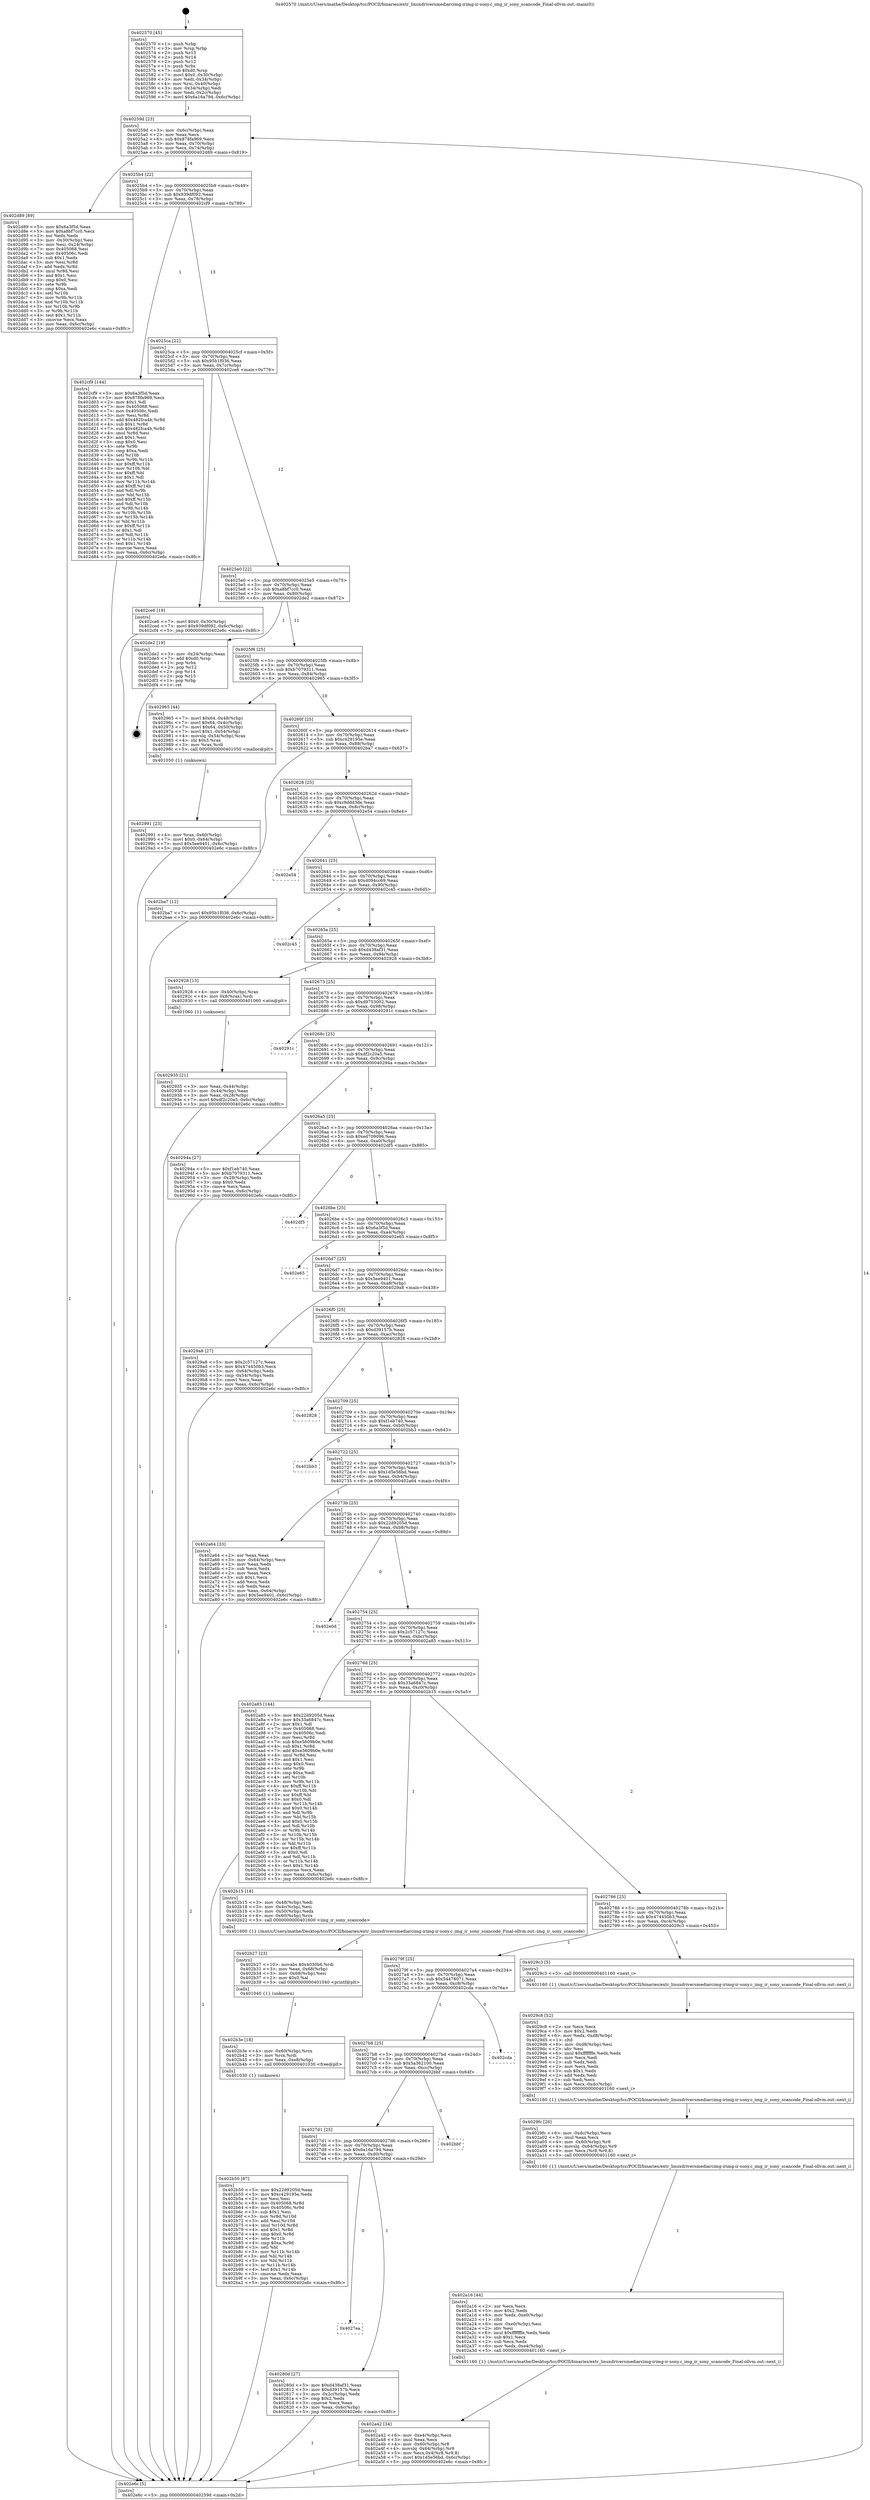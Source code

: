 digraph "0x402570" {
  label = "0x402570 (/mnt/c/Users/mathe/Desktop/tcc/POCII/binaries/extr_linuxdriversmediarcimg-irimg-ir-sony.c_img_ir_sony_scancode_Final-ollvm.out::main(0))"
  labelloc = "t"
  node[shape=record]

  Entry [label="",width=0.3,height=0.3,shape=circle,fillcolor=black,style=filled]
  "0x40259d" [label="{
     0x40259d [23]\l
     | [instrs]\l
     &nbsp;&nbsp;0x40259d \<+3\>: mov -0x6c(%rbp),%eax\l
     &nbsp;&nbsp;0x4025a0 \<+2\>: mov %eax,%ecx\l
     &nbsp;&nbsp;0x4025a2 \<+6\>: sub $0x878fa969,%ecx\l
     &nbsp;&nbsp;0x4025a8 \<+3\>: mov %eax,-0x70(%rbp)\l
     &nbsp;&nbsp;0x4025ab \<+3\>: mov %ecx,-0x74(%rbp)\l
     &nbsp;&nbsp;0x4025ae \<+6\>: je 0000000000402d89 \<main+0x819\>\l
  }"]
  "0x402d89" [label="{
     0x402d89 [89]\l
     | [instrs]\l
     &nbsp;&nbsp;0x402d89 \<+5\>: mov $0x6a3f5d,%eax\l
     &nbsp;&nbsp;0x402d8e \<+5\>: mov $0xa8bf7cc0,%ecx\l
     &nbsp;&nbsp;0x402d93 \<+2\>: xor %edx,%edx\l
     &nbsp;&nbsp;0x402d95 \<+3\>: mov -0x30(%rbp),%esi\l
     &nbsp;&nbsp;0x402d98 \<+3\>: mov %esi,-0x24(%rbp)\l
     &nbsp;&nbsp;0x402d9b \<+7\>: mov 0x405068,%esi\l
     &nbsp;&nbsp;0x402da2 \<+7\>: mov 0x40506c,%edi\l
     &nbsp;&nbsp;0x402da9 \<+3\>: sub $0x1,%edx\l
     &nbsp;&nbsp;0x402dac \<+3\>: mov %esi,%r8d\l
     &nbsp;&nbsp;0x402daf \<+3\>: add %edx,%r8d\l
     &nbsp;&nbsp;0x402db2 \<+4\>: imul %r8d,%esi\l
     &nbsp;&nbsp;0x402db6 \<+3\>: and $0x1,%esi\l
     &nbsp;&nbsp;0x402db9 \<+3\>: cmp $0x0,%esi\l
     &nbsp;&nbsp;0x402dbc \<+4\>: sete %r9b\l
     &nbsp;&nbsp;0x402dc0 \<+3\>: cmp $0xa,%edi\l
     &nbsp;&nbsp;0x402dc3 \<+4\>: setl %r10b\l
     &nbsp;&nbsp;0x402dc7 \<+3\>: mov %r9b,%r11b\l
     &nbsp;&nbsp;0x402dca \<+3\>: and %r10b,%r11b\l
     &nbsp;&nbsp;0x402dcd \<+3\>: xor %r10b,%r9b\l
     &nbsp;&nbsp;0x402dd0 \<+3\>: or %r9b,%r11b\l
     &nbsp;&nbsp;0x402dd3 \<+4\>: test $0x1,%r11b\l
     &nbsp;&nbsp;0x402dd7 \<+3\>: cmovne %ecx,%eax\l
     &nbsp;&nbsp;0x402dda \<+3\>: mov %eax,-0x6c(%rbp)\l
     &nbsp;&nbsp;0x402ddd \<+5\>: jmp 0000000000402e6c \<main+0x8fc\>\l
  }"]
  "0x4025b4" [label="{
     0x4025b4 [22]\l
     | [instrs]\l
     &nbsp;&nbsp;0x4025b4 \<+5\>: jmp 00000000004025b9 \<main+0x49\>\l
     &nbsp;&nbsp;0x4025b9 \<+3\>: mov -0x70(%rbp),%eax\l
     &nbsp;&nbsp;0x4025bc \<+5\>: sub $0x939df092,%eax\l
     &nbsp;&nbsp;0x4025c1 \<+3\>: mov %eax,-0x78(%rbp)\l
     &nbsp;&nbsp;0x4025c4 \<+6\>: je 0000000000402cf9 \<main+0x789\>\l
  }"]
  Exit [label="",width=0.3,height=0.3,shape=circle,fillcolor=black,style=filled,peripheries=2]
  "0x402cf9" [label="{
     0x402cf9 [144]\l
     | [instrs]\l
     &nbsp;&nbsp;0x402cf9 \<+5\>: mov $0x6a3f5d,%eax\l
     &nbsp;&nbsp;0x402cfe \<+5\>: mov $0x878fa969,%ecx\l
     &nbsp;&nbsp;0x402d03 \<+2\>: mov $0x1,%dl\l
     &nbsp;&nbsp;0x402d05 \<+7\>: mov 0x405068,%esi\l
     &nbsp;&nbsp;0x402d0c \<+7\>: mov 0x40506c,%edi\l
     &nbsp;&nbsp;0x402d13 \<+3\>: mov %esi,%r8d\l
     &nbsp;&nbsp;0x402d16 \<+7\>: add $0x482fca4b,%r8d\l
     &nbsp;&nbsp;0x402d1d \<+4\>: sub $0x1,%r8d\l
     &nbsp;&nbsp;0x402d21 \<+7\>: sub $0x482fca4b,%r8d\l
     &nbsp;&nbsp;0x402d28 \<+4\>: imul %r8d,%esi\l
     &nbsp;&nbsp;0x402d2c \<+3\>: and $0x1,%esi\l
     &nbsp;&nbsp;0x402d2f \<+3\>: cmp $0x0,%esi\l
     &nbsp;&nbsp;0x402d32 \<+4\>: sete %r9b\l
     &nbsp;&nbsp;0x402d36 \<+3\>: cmp $0xa,%edi\l
     &nbsp;&nbsp;0x402d39 \<+4\>: setl %r10b\l
     &nbsp;&nbsp;0x402d3d \<+3\>: mov %r9b,%r11b\l
     &nbsp;&nbsp;0x402d40 \<+4\>: xor $0xff,%r11b\l
     &nbsp;&nbsp;0x402d44 \<+3\>: mov %r10b,%bl\l
     &nbsp;&nbsp;0x402d47 \<+3\>: xor $0xff,%bl\l
     &nbsp;&nbsp;0x402d4a \<+3\>: xor $0x1,%dl\l
     &nbsp;&nbsp;0x402d4d \<+3\>: mov %r11b,%r14b\l
     &nbsp;&nbsp;0x402d50 \<+4\>: and $0xff,%r14b\l
     &nbsp;&nbsp;0x402d54 \<+3\>: and %dl,%r9b\l
     &nbsp;&nbsp;0x402d57 \<+3\>: mov %bl,%r15b\l
     &nbsp;&nbsp;0x402d5a \<+4\>: and $0xff,%r15b\l
     &nbsp;&nbsp;0x402d5e \<+3\>: and %dl,%r10b\l
     &nbsp;&nbsp;0x402d61 \<+3\>: or %r9b,%r14b\l
     &nbsp;&nbsp;0x402d64 \<+3\>: or %r10b,%r15b\l
     &nbsp;&nbsp;0x402d67 \<+3\>: xor %r15b,%r14b\l
     &nbsp;&nbsp;0x402d6a \<+3\>: or %bl,%r11b\l
     &nbsp;&nbsp;0x402d6d \<+4\>: xor $0xff,%r11b\l
     &nbsp;&nbsp;0x402d71 \<+3\>: or $0x1,%dl\l
     &nbsp;&nbsp;0x402d74 \<+3\>: and %dl,%r11b\l
     &nbsp;&nbsp;0x402d77 \<+3\>: or %r11b,%r14b\l
     &nbsp;&nbsp;0x402d7a \<+4\>: test $0x1,%r14b\l
     &nbsp;&nbsp;0x402d7e \<+3\>: cmovne %ecx,%eax\l
     &nbsp;&nbsp;0x402d81 \<+3\>: mov %eax,-0x6c(%rbp)\l
     &nbsp;&nbsp;0x402d84 \<+5\>: jmp 0000000000402e6c \<main+0x8fc\>\l
  }"]
  "0x4025ca" [label="{
     0x4025ca [22]\l
     | [instrs]\l
     &nbsp;&nbsp;0x4025ca \<+5\>: jmp 00000000004025cf \<main+0x5f\>\l
     &nbsp;&nbsp;0x4025cf \<+3\>: mov -0x70(%rbp),%eax\l
     &nbsp;&nbsp;0x4025d2 \<+5\>: sub $0x95b1f036,%eax\l
     &nbsp;&nbsp;0x4025d7 \<+3\>: mov %eax,-0x7c(%rbp)\l
     &nbsp;&nbsp;0x4025da \<+6\>: je 0000000000402ce6 \<main+0x776\>\l
  }"]
  "0x402b50" [label="{
     0x402b50 [87]\l
     | [instrs]\l
     &nbsp;&nbsp;0x402b50 \<+5\>: mov $0x22d9205d,%eax\l
     &nbsp;&nbsp;0x402b55 \<+5\>: mov $0xc429195e,%edx\l
     &nbsp;&nbsp;0x402b5a \<+2\>: xor %esi,%esi\l
     &nbsp;&nbsp;0x402b5c \<+8\>: mov 0x405068,%r8d\l
     &nbsp;&nbsp;0x402b64 \<+8\>: mov 0x40506c,%r9d\l
     &nbsp;&nbsp;0x402b6c \<+3\>: sub $0x1,%esi\l
     &nbsp;&nbsp;0x402b6f \<+3\>: mov %r8d,%r10d\l
     &nbsp;&nbsp;0x402b72 \<+3\>: add %esi,%r10d\l
     &nbsp;&nbsp;0x402b75 \<+4\>: imul %r10d,%r8d\l
     &nbsp;&nbsp;0x402b79 \<+4\>: and $0x1,%r8d\l
     &nbsp;&nbsp;0x402b7d \<+4\>: cmp $0x0,%r8d\l
     &nbsp;&nbsp;0x402b81 \<+4\>: sete %r11b\l
     &nbsp;&nbsp;0x402b85 \<+4\>: cmp $0xa,%r9d\l
     &nbsp;&nbsp;0x402b89 \<+3\>: setl %bl\l
     &nbsp;&nbsp;0x402b8c \<+3\>: mov %r11b,%r14b\l
     &nbsp;&nbsp;0x402b8f \<+3\>: and %bl,%r14b\l
     &nbsp;&nbsp;0x402b92 \<+3\>: xor %bl,%r11b\l
     &nbsp;&nbsp;0x402b95 \<+3\>: or %r11b,%r14b\l
     &nbsp;&nbsp;0x402b98 \<+4\>: test $0x1,%r14b\l
     &nbsp;&nbsp;0x402b9c \<+3\>: cmovne %edx,%eax\l
     &nbsp;&nbsp;0x402b9f \<+3\>: mov %eax,-0x6c(%rbp)\l
     &nbsp;&nbsp;0x402ba2 \<+5\>: jmp 0000000000402e6c \<main+0x8fc\>\l
  }"]
  "0x402ce6" [label="{
     0x402ce6 [19]\l
     | [instrs]\l
     &nbsp;&nbsp;0x402ce6 \<+7\>: movl $0x0,-0x30(%rbp)\l
     &nbsp;&nbsp;0x402ced \<+7\>: movl $0x939df092,-0x6c(%rbp)\l
     &nbsp;&nbsp;0x402cf4 \<+5\>: jmp 0000000000402e6c \<main+0x8fc\>\l
  }"]
  "0x4025e0" [label="{
     0x4025e0 [22]\l
     | [instrs]\l
     &nbsp;&nbsp;0x4025e0 \<+5\>: jmp 00000000004025e5 \<main+0x75\>\l
     &nbsp;&nbsp;0x4025e5 \<+3\>: mov -0x70(%rbp),%eax\l
     &nbsp;&nbsp;0x4025e8 \<+5\>: sub $0xa8bf7cc0,%eax\l
     &nbsp;&nbsp;0x4025ed \<+3\>: mov %eax,-0x80(%rbp)\l
     &nbsp;&nbsp;0x4025f0 \<+6\>: je 0000000000402de2 \<main+0x872\>\l
  }"]
  "0x402b3e" [label="{
     0x402b3e [18]\l
     | [instrs]\l
     &nbsp;&nbsp;0x402b3e \<+4\>: mov -0x60(%rbp),%rcx\l
     &nbsp;&nbsp;0x402b42 \<+3\>: mov %rcx,%rdi\l
     &nbsp;&nbsp;0x402b45 \<+6\>: mov %eax,-0xe8(%rbp)\l
     &nbsp;&nbsp;0x402b4b \<+5\>: call 0000000000401030 \<free@plt\>\l
     | [calls]\l
     &nbsp;&nbsp;0x401030 \{1\} (unknown)\l
  }"]
  "0x402de2" [label="{
     0x402de2 [19]\l
     | [instrs]\l
     &nbsp;&nbsp;0x402de2 \<+3\>: mov -0x24(%rbp),%eax\l
     &nbsp;&nbsp;0x402de5 \<+7\>: add $0xd0,%rsp\l
     &nbsp;&nbsp;0x402dec \<+1\>: pop %rbx\l
     &nbsp;&nbsp;0x402ded \<+2\>: pop %r12\l
     &nbsp;&nbsp;0x402def \<+2\>: pop %r14\l
     &nbsp;&nbsp;0x402df1 \<+2\>: pop %r15\l
     &nbsp;&nbsp;0x402df3 \<+1\>: pop %rbp\l
     &nbsp;&nbsp;0x402df4 \<+1\>: ret\l
  }"]
  "0x4025f6" [label="{
     0x4025f6 [25]\l
     | [instrs]\l
     &nbsp;&nbsp;0x4025f6 \<+5\>: jmp 00000000004025fb \<main+0x8b\>\l
     &nbsp;&nbsp;0x4025fb \<+3\>: mov -0x70(%rbp),%eax\l
     &nbsp;&nbsp;0x4025fe \<+5\>: sub $0xb7079311,%eax\l
     &nbsp;&nbsp;0x402603 \<+6\>: mov %eax,-0x84(%rbp)\l
     &nbsp;&nbsp;0x402609 \<+6\>: je 0000000000402965 \<main+0x3f5\>\l
  }"]
  "0x402b27" [label="{
     0x402b27 [23]\l
     | [instrs]\l
     &nbsp;&nbsp;0x402b27 \<+10\>: movabs $0x4030b6,%rdi\l
     &nbsp;&nbsp;0x402b31 \<+3\>: mov %eax,-0x68(%rbp)\l
     &nbsp;&nbsp;0x402b34 \<+3\>: mov -0x68(%rbp),%esi\l
     &nbsp;&nbsp;0x402b37 \<+2\>: mov $0x0,%al\l
     &nbsp;&nbsp;0x402b39 \<+5\>: call 0000000000401040 \<printf@plt\>\l
     | [calls]\l
     &nbsp;&nbsp;0x401040 \{1\} (unknown)\l
  }"]
  "0x402965" [label="{
     0x402965 [44]\l
     | [instrs]\l
     &nbsp;&nbsp;0x402965 \<+7\>: movl $0x64,-0x48(%rbp)\l
     &nbsp;&nbsp;0x40296c \<+7\>: movl $0x64,-0x4c(%rbp)\l
     &nbsp;&nbsp;0x402973 \<+7\>: movl $0x64,-0x50(%rbp)\l
     &nbsp;&nbsp;0x40297a \<+7\>: movl $0x1,-0x54(%rbp)\l
     &nbsp;&nbsp;0x402981 \<+4\>: movslq -0x54(%rbp),%rax\l
     &nbsp;&nbsp;0x402985 \<+4\>: shl $0x3,%rax\l
     &nbsp;&nbsp;0x402989 \<+3\>: mov %rax,%rdi\l
     &nbsp;&nbsp;0x40298c \<+5\>: call 0000000000401050 \<malloc@plt\>\l
     | [calls]\l
     &nbsp;&nbsp;0x401050 \{1\} (unknown)\l
  }"]
  "0x40260f" [label="{
     0x40260f [25]\l
     | [instrs]\l
     &nbsp;&nbsp;0x40260f \<+5\>: jmp 0000000000402614 \<main+0xa4\>\l
     &nbsp;&nbsp;0x402614 \<+3\>: mov -0x70(%rbp),%eax\l
     &nbsp;&nbsp;0x402617 \<+5\>: sub $0xc429195e,%eax\l
     &nbsp;&nbsp;0x40261c \<+6\>: mov %eax,-0x88(%rbp)\l
     &nbsp;&nbsp;0x402622 \<+6\>: je 0000000000402ba7 \<main+0x637\>\l
  }"]
  "0x402a42" [label="{
     0x402a42 [34]\l
     | [instrs]\l
     &nbsp;&nbsp;0x402a42 \<+6\>: mov -0xe4(%rbp),%ecx\l
     &nbsp;&nbsp;0x402a48 \<+3\>: imul %eax,%ecx\l
     &nbsp;&nbsp;0x402a4b \<+4\>: mov -0x60(%rbp),%r8\l
     &nbsp;&nbsp;0x402a4f \<+4\>: movslq -0x64(%rbp),%r9\l
     &nbsp;&nbsp;0x402a53 \<+5\>: mov %ecx,0x4(%r8,%r9,8)\l
     &nbsp;&nbsp;0x402a58 \<+7\>: movl $0x1d5e56bd,-0x6c(%rbp)\l
     &nbsp;&nbsp;0x402a5f \<+5\>: jmp 0000000000402e6c \<main+0x8fc\>\l
  }"]
  "0x402ba7" [label="{
     0x402ba7 [12]\l
     | [instrs]\l
     &nbsp;&nbsp;0x402ba7 \<+7\>: movl $0x95b1f036,-0x6c(%rbp)\l
     &nbsp;&nbsp;0x402bae \<+5\>: jmp 0000000000402e6c \<main+0x8fc\>\l
  }"]
  "0x402628" [label="{
     0x402628 [25]\l
     | [instrs]\l
     &nbsp;&nbsp;0x402628 \<+5\>: jmp 000000000040262d \<main+0xbd\>\l
     &nbsp;&nbsp;0x40262d \<+3\>: mov -0x70(%rbp),%eax\l
     &nbsp;&nbsp;0x402630 \<+5\>: sub $0xc9ddd3de,%eax\l
     &nbsp;&nbsp;0x402635 \<+6\>: mov %eax,-0x8c(%rbp)\l
     &nbsp;&nbsp;0x40263b \<+6\>: je 0000000000402e54 \<main+0x8e4\>\l
  }"]
  "0x402a16" [label="{
     0x402a16 [44]\l
     | [instrs]\l
     &nbsp;&nbsp;0x402a16 \<+2\>: xor %ecx,%ecx\l
     &nbsp;&nbsp;0x402a18 \<+5\>: mov $0x2,%edx\l
     &nbsp;&nbsp;0x402a1d \<+6\>: mov %edx,-0xe0(%rbp)\l
     &nbsp;&nbsp;0x402a23 \<+1\>: cltd\l
     &nbsp;&nbsp;0x402a24 \<+6\>: mov -0xe0(%rbp),%esi\l
     &nbsp;&nbsp;0x402a2a \<+2\>: idiv %esi\l
     &nbsp;&nbsp;0x402a2c \<+6\>: imul $0xfffffffe,%edx,%edx\l
     &nbsp;&nbsp;0x402a32 \<+3\>: sub $0x1,%ecx\l
     &nbsp;&nbsp;0x402a35 \<+2\>: sub %ecx,%edx\l
     &nbsp;&nbsp;0x402a37 \<+6\>: mov %edx,-0xe4(%rbp)\l
     &nbsp;&nbsp;0x402a3d \<+5\>: call 0000000000401160 \<next_i\>\l
     | [calls]\l
     &nbsp;&nbsp;0x401160 \{1\} (/mnt/c/Users/mathe/Desktop/tcc/POCII/binaries/extr_linuxdriversmediarcimg-irimg-ir-sony.c_img_ir_sony_scancode_Final-ollvm.out::next_i)\l
  }"]
  "0x402e54" [label="{
     0x402e54\l
  }", style=dashed]
  "0x402641" [label="{
     0x402641 [25]\l
     | [instrs]\l
     &nbsp;&nbsp;0x402641 \<+5\>: jmp 0000000000402646 \<main+0xd6\>\l
     &nbsp;&nbsp;0x402646 \<+3\>: mov -0x70(%rbp),%eax\l
     &nbsp;&nbsp;0x402649 \<+5\>: sub $0xd094cc69,%eax\l
     &nbsp;&nbsp;0x40264e \<+6\>: mov %eax,-0x90(%rbp)\l
     &nbsp;&nbsp;0x402654 \<+6\>: je 0000000000402c45 \<main+0x6d5\>\l
  }"]
  "0x4029fc" [label="{
     0x4029fc [26]\l
     | [instrs]\l
     &nbsp;&nbsp;0x4029fc \<+6\>: mov -0xdc(%rbp),%ecx\l
     &nbsp;&nbsp;0x402a02 \<+3\>: imul %eax,%ecx\l
     &nbsp;&nbsp;0x402a05 \<+4\>: mov -0x60(%rbp),%r8\l
     &nbsp;&nbsp;0x402a09 \<+4\>: movslq -0x64(%rbp),%r9\l
     &nbsp;&nbsp;0x402a0d \<+4\>: mov %ecx,(%r8,%r9,8)\l
     &nbsp;&nbsp;0x402a11 \<+5\>: call 0000000000401160 \<next_i\>\l
     | [calls]\l
     &nbsp;&nbsp;0x401160 \{1\} (/mnt/c/Users/mathe/Desktop/tcc/POCII/binaries/extr_linuxdriversmediarcimg-irimg-ir-sony.c_img_ir_sony_scancode_Final-ollvm.out::next_i)\l
  }"]
  "0x402c45" [label="{
     0x402c45\l
  }", style=dashed]
  "0x40265a" [label="{
     0x40265a [25]\l
     | [instrs]\l
     &nbsp;&nbsp;0x40265a \<+5\>: jmp 000000000040265f \<main+0xef\>\l
     &nbsp;&nbsp;0x40265f \<+3\>: mov -0x70(%rbp),%eax\l
     &nbsp;&nbsp;0x402662 \<+5\>: sub $0xd438af31,%eax\l
     &nbsp;&nbsp;0x402667 \<+6\>: mov %eax,-0x94(%rbp)\l
     &nbsp;&nbsp;0x40266d \<+6\>: je 0000000000402928 \<main+0x3b8\>\l
  }"]
  "0x4029c8" [label="{
     0x4029c8 [52]\l
     | [instrs]\l
     &nbsp;&nbsp;0x4029c8 \<+2\>: xor %ecx,%ecx\l
     &nbsp;&nbsp;0x4029ca \<+5\>: mov $0x2,%edx\l
     &nbsp;&nbsp;0x4029cf \<+6\>: mov %edx,-0xd8(%rbp)\l
     &nbsp;&nbsp;0x4029d5 \<+1\>: cltd\l
     &nbsp;&nbsp;0x4029d6 \<+6\>: mov -0xd8(%rbp),%esi\l
     &nbsp;&nbsp;0x4029dc \<+2\>: idiv %esi\l
     &nbsp;&nbsp;0x4029de \<+6\>: imul $0xfffffffe,%edx,%edx\l
     &nbsp;&nbsp;0x4029e4 \<+2\>: mov %ecx,%edi\l
     &nbsp;&nbsp;0x4029e6 \<+2\>: sub %edx,%edi\l
     &nbsp;&nbsp;0x4029e8 \<+2\>: mov %ecx,%edx\l
     &nbsp;&nbsp;0x4029ea \<+3\>: sub $0x1,%edx\l
     &nbsp;&nbsp;0x4029ed \<+2\>: add %edx,%edi\l
     &nbsp;&nbsp;0x4029ef \<+2\>: sub %edi,%ecx\l
     &nbsp;&nbsp;0x4029f1 \<+6\>: mov %ecx,-0xdc(%rbp)\l
     &nbsp;&nbsp;0x4029f7 \<+5\>: call 0000000000401160 \<next_i\>\l
     | [calls]\l
     &nbsp;&nbsp;0x401160 \{1\} (/mnt/c/Users/mathe/Desktop/tcc/POCII/binaries/extr_linuxdriversmediarcimg-irimg-ir-sony.c_img_ir_sony_scancode_Final-ollvm.out::next_i)\l
  }"]
  "0x402928" [label="{
     0x402928 [13]\l
     | [instrs]\l
     &nbsp;&nbsp;0x402928 \<+4\>: mov -0x40(%rbp),%rax\l
     &nbsp;&nbsp;0x40292c \<+4\>: mov 0x8(%rax),%rdi\l
     &nbsp;&nbsp;0x402930 \<+5\>: call 0000000000401060 \<atoi@plt\>\l
     | [calls]\l
     &nbsp;&nbsp;0x401060 \{1\} (unknown)\l
  }"]
  "0x402673" [label="{
     0x402673 [25]\l
     | [instrs]\l
     &nbsp;&nbsp;0x402673 \<+5\>: jmp 0000000000402678 \<main+0x108\>\l
     &nbsp;&nbsp;0x402678 \<+3\>: mov -0x70(%rbp),%eax\l
     &nbsp;&nbsp;0x40267b \<+5\>: sub $0xd9753002,%eax\l
     &nbsp;&nbsp;0x402680 \<+6\>: mov %eax,-0x98(%rbp)\l
     &nbsp;&nbsp;0x402686 \<+6\>: je 000000000040291c \<main+0x3ac\>\l
  }"]
  "0x402991" [label="{
     0x402991 [23]\l
     | [instrs]\l
     &nbsp;&nbsp;0x402991 \<+4\>: mov %rax,-0x60(%rbp)\l
     &nbsp;&nbsp;0x402995 \<+7\>: movl $0x0,-0x64(%rbp)\l
     &nbsp;&nbsp;0x40299c \<+7\>: movl $0x5ee9401,-0x6c(%rbp)\l
     &nbsp;&nbsp;0x4029a3 \<+5\>: jmp 0000000000402e6c \<main+0x8fc\>\l
  }"]
  "0x40291c" [label="{
     0x40291c\l
  }", style=dashed]
  "0x40268c" [label="{
     0x40268c [25]\l
     | [instrs]\l
     &nbsp;&nbsp;0x40268c \<+5\>: jmp 0000000000402691 \<main+0x121\>\l
     &nbsp;&nbsp;0x402691 \<+3\>: mov -0x70(%rbp),%eax\l
     &nbsp;&nbsp;0x402694 \<+5\>: sub $0xdf2c20a5,%eax\l
     &nbsp;&nbsp;0x402699 \<+6\>: mov %eax,-0x9c(%rbp)\l
     &nbsp;&nbsp;0x40269f \<+6\>: je 000000000040294a \<main+0x3da\>\l
  }"]
  "0x402935" [label="{
     0x402935 [21]\l
     | [instrs]\l
     &nbsp;&nbsp;0x402935 \<+3\>: mov %eax,-0x44(%rbp)\l
     &nbsp;&nbsp;0x402938 \<+3\>: mov -0x44(%rbp),%eax\l
     &nbsp;&nbsp;0x40293b \<+3\>: mov %eax,-0x28(%rbp)\l
     &nbsp;&nbsp;0x40293e \<+7\>: movl $0xdf2c20a5,-0x6c(%rbp)\l
     &nbsp;&nbsp;0x402945 \<+5\>: jmp 0000000000402e6c \<main+0x8fc\>\l
  }"]
  "0x40294a" [label="{
     0x40294a [27]\l
     | [instrs]\l
     &nbsp;&nbsp;0x40294a \<+5\>: mov $0xf1eb740,%eax\l
     &nbsp;&nbsp;0x40294f \<+5\>: mov $0xb7079311,%ecx\l
     &nbsp;&nbsp;0x402954 \<+3\>: mov -0x28(%rbp),%edx\l
     &nbsp;&nbsp;0x402957 \<+3\>: cmp $0x0,%edx\l
     &nbsp;&nbsp;0x40295a \<+3\>: cmove %ecx,%eax\l
     &nbsp;&nbsp;0x40295d \<+3\>: mov %eax,-0x6c(%rbp)\l
     &nbsp;&nbsp;0x402960 \<+5\>: jmp 0000000000402e6c \<main+0x8fc\>\l
  }"]
  "0x4026a5" [label="{
     0x4026a5 [25]\l
     | [instrs]\l
     &nbsp;&nbsp;0x4026a5 \<+5\>: jmp 00000000004026aa \<main+0x13a\>\l
     &nbsp;&nbsp;0x4026aa \<+3\>: mov -0x70(%rbp),%eax\l
     &nbsp;&nbsp;0x4026ad \<+5\>: sub $0xed709096,%eax\l
     &nbsp;&nbsp;0x4026b2 \<+6\>: mov %eax,-0xa0(%rbp)\l
     &nbsp;&nbsp;0x4026b8 \<+6\>: je 0000000000402df5 \<main+0x885\>\l
  }"]
  "0x402570" [label="{
     0x402570 [45]\l
     | [instrs]\l
     &nbsp;&nbsp;0x402570 \<+1\>: push %rbp\l
     &nbsp;&nbsp;0x402571 \<+3\>: mov %rsp,%rbp\l
     &nbsp;&nbsp;0x402574 \<+2\>: push %r15\l
     &nbsp;&nbsp;0x402576 \<+2\>: push %r14\l
     &nbsp;&nbsp;0x402578 \<+2\>: push %r12\l
     &nbsp;&nbsp;0x40257a \<+1\>: push %rbx\l
     &nbsp;&nbsp;0x40257b \<+7\>: sub $0xd0,%rsp\l
     &nbsp;&nbsp;0x402582 \<+7\>: movl $0x0,-0x30(%rbp)\l
     &nbsp;&nbsp;0x402589 \<+3\>: mov %edi,-0x34(%rbp)\l
     &nbsp;&nbsp;0x40258c \<+4\>: mov %rsi,-0x40(%rbp)\l
     &nbsp;&nbsp;0x402590 \<+3\>: mov -0x34(%rbp),%edi\l
     &nbsp;&nbsp;0x402593 \<+3\>: mov %edi,-0x2c(%rbp)\l
     &nbsp;&nbsp;0x402596 \<+7\>: movl $0x6a16a794,-0x6c(%rbp)\l
  }"]
  "0x402df5" [label="{
     0x402df5\l
  }", style=dashed]
  "0x4026be" [label="{
     0x4026be [25]\l
     | [instrs]\l
     &nbsp;&nbsp;0x4026be \<+5\>: jmp 00000000004026c3 \<main+0x153\>\l
     &nbsp;&nbsp;0x4026c3 \<+3\>: mov -0x70(%rbp),%eax\l
     &nbsp;&nbsp;0x4026c6 \<+5\>: sub $0x6a3f5d,%eax\l
     &nbsp;&nbsp;0x4026cb \<+6\>: mov %eax,-0xa4(%rbp)\l
     &nbsp;&nbsp;0x4026d1 \<+6\>: je 0000000000402e65 \<main+0x8f5\>\l
  }"]
  "0x402e6c" [label="{
     0x402e6c [5]\l
     | [instrs]\l
     &nbsp;&nbsp;0x402e6c \<+5\>: jmp 000000000040259d \<main+0x2d\>\l
  }"]
  "0x402e65" [label="{
     0x402e65\l
  }", style=dashed]
  "0x4026d7" [label="{
     0x4026d7 [25]\l
     | [instrs]\l
     &nbsp;&nbsp;0x4026d7 \<+5\>: jmp 00000000004026dc \<main+0x16c\>\l
     &nbsp;&nbsp;0x4026dc \<+3\>: mov -0x70(%rbp),%eax\l
     &nbsp;&nbsp;0x4026df \<+5\>: sub $0x5ee9401,%eax\l
     &nbsp;&nbsp;0x4026e4 \<+6\>: mov %eax,-0xa8(%rbp)\l
     &nbsp;&nbsp;0x4026ea \<+6\>: je 00000000004029a8 \<main+0x438\>\l
  }"]
  "0x4027ea" [label="{
     0x4027ea\l
  }", style=dashed]
  "0x4029a8" [label="{
     0x4029a8 [27]\l
     | [instrs]\l
     &nbsp;&nbsp;0x4029a8 \<+5\>: mov $0x2c57127c,%eax\l
     &nbsp;&nbsp;0x4029ad \<+5\>: mov $0x474450b3,%ecx\l
     &nbsp;&nbsp;0x4029b2 \<+3\>: mov -0x64(%rbp),%edx\l
     &nbsp;&nbsp;0x4029b5 \<+3\>: cmp -0x54(%rbp),%edx\l
     &nbsp;&nbsp;0x4029b8 \<+3\>: cmovl %ecx,%eax\l
     &nbsp;&nbsp;0x4029bb \<+3\>: mov %eax,-0x6c(%rbp)\l
     &nbsp;&nbsp;0x4029be \<+5\>: jmp 0000000000402e6c \<main+0x8fc\>\l
  }"]
  "0x4026f0" [label="{
     0x4026f0 [25]\l
     | [instrs]\l
     &nbsp;&nbsp;0x4026f0 \<+5\>: jmp 00000000004026f5 \<main+0x185\>\l
     &nbsp;&nbsp;0x4026f5 \<+3\>: mov -0x70(%rbp),%eax\l
     &nbsp;&nbsp;0x4026f8 \<+5\>: sub $0xd39157b,%eax\l
     &nbsp;&nbsp;0x4026fd \<+6\>: mov %eax,-0xac(%rbp)\l
     &nbsp;&nbsp;0x402703 \<+6\>: je 0000000000402828 \<main+0x2b8\>\l
  }"]
  "0x40280d" [label="{
     0x40280d [27]\l
     | [instrs]\l
     &nbsp;&nbsp;0x40280d \<+5\>: mov $0xd438af31,%eax\l
     &nbsp;&nbsp;0x402812 \<+5\>: mov $0xd39157b,%ecx\l
     &nbsp;&nbsp;0x402817 \<+3\>: mov -0x2c(%rbp),%edx\l
     &nbsp;&nbsp;0x40281a \<+3\>: cmp $0x2,%edx\l
     &nbsp;&nbsp;0x40281d \<+3\>: cmovne %ecx,%eax\l
     &nbsp;&nbsp;0x402820 \<+3\>: mov %eax,-0x6c(%rbp)\l
     &nbsp;&nbsp;0x402823 \<+5\>: jmp 0000000000402e6c \<main+0x8fc\>\l
  }"]
  "0x402828" [label="{
     0x402828\l
  }", style=dashed]
  "0x402709" [label="{
     0x402709 [25]\l
     | [instrs]\l
     &nbsp;&nbsp;0x402709 \<+5\>: jmp 000000000040270e \<main+0x19e\>\l
     &nbsp;&nbsp;0x40270e \<+3\>: mov -0x70(%rbp),%eax\l
     &nbsp;&nbsp;0x402711 \<+5\>: sub $0xf1eb740,%eax\l
     &nbsp;&nbsp;0x402716 \<+6\>: mov %eax,-0xb0(%rbp)\l
     &nbsp;&nbsp;0x40271c \<+6\>: je 0000000000402bb3 \<main+0x643\>\l
  }"]
  "0x4027d1" [label="{
     0x4027d1 [25]\l
     | [instrs]\l
     &nbsp;&nbsp;0x4027d1 \<+5\>: jmp 00000000004027d6 \<main+0x266\>\l
     &nbsp;&nbsp;0x4027d6 \<+3\>: mov -0x70(%rbp),%eax\l
     &nbsp;&nbsp;0x4027d9 \<+5\>: sub $0x6a16a794,%eax\l
     &nbsp;&nbsp;0x4027de \<+6\>: mov %eax,-0xd0(%rbp)\l
     &nbsp;&nbsp;0x4027e4 \<+6\>: je 000000000040280d \<main+0x29d\>\l
  }"]
  "0x402bb3" [label="{
     0x402bb3\l
  }", style=dashed]
  "0x402722" [label="{
     0x402722 [25]\l
     | [instrs]\l
     &nbsp;&nbsp;0x402722 \<+5\>: jmp 0000000000402727 \<main+0x1b7\>\l
     &nbsp;&nbsp;0x402727 \<+3\>: mov -0x70(%rbp),%eax\l
     &nbsp;&nbsp;0x40272a \<+5\>: sub $0x1d5e56bd,%eax\l
     &nbsp;&nbsp;0x40272f \<+6\>: mov %eax,-0xb4(%rbp)\l
     &nbsp;&nbsp;0x402735 \<+6\>: je 0000000000402a64 \<main+0x4f4\>\l
  }"]
  "0x402bbf" [label="{
     0x402bbf\l
  }", style=dashed]
  "0x402a64" [label="{
     0x402a64 [33]\l
     | [instrs]\l
     &nbsp;&nbsp;0x402a64 \<+2\>: xor %eax,%eax\l
     &nbsp;&nbsp;0x402a66 \<+3\>: mov -0x64(%rbp),%ecx\l
     &nbsp;&nbsp;0x402a69 \<+2\>: mov %eax,%edx\l
     &nbsp;&nbsp;0x402a6b \<+2\>: sub %ecx,%edx\l
     &nbsp;&nbsp;0x402a6d \<+2\>: mov %eax,%ecx\l
     &nbsp;&nbsp;0x402a6f \<+3\>: sub $0x1,%ecx\l
     &nbsp;&nbsp;0x402a72 \<+2\>: add %ecx,%edx\l
     &nbsp;&nbsp;0x402a74 \<+2\>: sub %edx,%eax\l
     &nbsp;&nbsp;0x402a76 \<+3\>: mov %eax,-0x64(%rbp)\l
     &nbsp;&nbsp;0x402a79 \<+7\>: movl $0x5ee9401,-0x6c(%rbp)\l
     &nbsp;&nbsp;0x402a80 \<+5\>: jmp 0000000000402e6c \<main+0x8fc\>\l
  }"]
  "0x40273b" [label="{
     0x40273b [25]\l
     | [instrs]\l
     &nbsp;&nbsp;0x40273b \<+5\>: jmp 0000000000402740 \<main+0x1d0\>\l
     &nbsp;&nbsp;0x402740 \<+3\>: mov -0x70(%rbp),%eax\l
     &nbsp;&nbsp;0x402743 \<+5\>: sub $0x22d9205d,%eax\l
     &nbsp;&nbsp;0x402748 \<+6\>: mov %eax,-0xb8(%rbp)\l
     &nbsp;&nbsp;0x40274e \<+6\>: je 0000000000402e0d \<main+0x89d\>\l
  }"]
  "0x4027b8" [label="{
     0x4027b8 [25]\l
     | [instrs]\l
     &nbsp;&nbsp;0x4027b8 \<+5\>: jmp 00000000004027bd \<main+0x24d\>\l
     &nbsp;&nbsp;0x4027bd \<+3\>: mov -0x70(%rbp),%eax\l
     &nbsp;&nbsp;0x4027c0 \<+5\>: sub $0x5a362100,%eax\l
     &nbsp;&nbsp;0x4027c5 \<+6\>: mov %eax,-0xcc(%rbp)\l
     &nbsp;&nbsp;0x4027cb \<+6\>: je 0000000000402bbf \<main+0x64f\>\l
  }"]
  "0x402e0d" [label="{
     0x402e0d\l
  }", style=dashed]
  "0x402754" [label="{
     0x402754 [25]\l
     | [instrs]\l
     &nbsp;&nbsp;0x402754 \<+5\>: jmp 0000000000402759 \<main+0x1e9\>\l
     &nbsp;&nbsp;0x402759 \<+3\>: mov -0x70(%rbp),%eax\l
     &nbsp;&nbsp;0x40275c \<+5\>: sub $0x2c57127c,%eax\l
     &nbsp;&nbsp;0x402761 \<+6\>: mov %eax,-0xbc(%rbp)\l
     &nbsp;&nbsp;0x402767 \<+6\>: je 0000000000402a85 \<main+0x515\>\l
  }"]
  "0x402cda" [label="{
     0x402cda\l
  }", style=dashed]
  "0x402a85" [label="{
     0x402a85 [144]\l
     | [instrs]\l
     &nbsp;&nbsp;0x402a85 \<+5\>: mov $0x22d9205d,%eax\l
     &nbsp;&nbsp;0x402a8a \<+5\>: mov $0x33a6847c,%ecx\l
     &nbsp;&nbsp;0x402a8f \<+2\>: mov $0x1,%dl\l
     &nbsp;&nbsp;0x402a91 \<+7\>: mov 0x405068,%esi\l
     &nbsp;&nbsp;0x402a98 \<+7\>: mov 0x40506c,%edi\l
     &nbsp;&nbsp;0x402a9f \<+3\>: mov %esi,%r8d\l
     &nbsp;&nbsp;0x402aa2 \<+7\>: sub $0xe5609b0e,%r8d\l
     &nbsp;&nbsp;0x402aa9 \<+4\>: sub $0x1,%r8d\l
     &nbsp;&nbsp;0x402aad \<+7\>: add $0xe5609b0e,%r8d\l
     &nbsp;&nbsp;0x402ab4 \<+4\>: imul %r8d,%esi\l
     &nbsp;&nbsp;0x402ab8 \<+3\>: and $0x1,%esi\l
     &nbsp;&nbsp;0x402abb \<+3\>: cmp $0x0,%esi\l
     &nbsp;&nbsp;0x402abe \<+4\>: sete %r9b\l
     &nbsp;&nbsp;0x402ac2 \<+3\>: cmp $0xa,%edi\l
     &nbsp;&nbsp;0x402ac5 \<+4\>: setl %r10b\l
     &nbsp;&nbsp;0x402ac9 \<+3\>: mov %r9b,%r11b\l
     &nbsp;&nbsp;0x402acc \<+4\>: xor $0xff,%r11b\l
     &nbsp;&nbsp;0x402ad0 \<+3\>: mov %r10b,%bl\l
     &nbsp;&nbsp;0x402ad3 \<+3\>: xor $0xff,%bl\l
     &nbsp;&nbsp;0x402ad6 \<+3\>: xor $0x0,%dl\l
     &nbsp;&nbsp;0x402ad9 \<+3\>: mov %r11b,%r14b\l
     &nbsp;&nbsp;0x402adc \<+4\>: and $0x0,%r14b\l
     &nbsp;&nbsp;0x402ae0 \<+3\>: and %dl,%r9b\l
     &nbsp;&nbsp;0x402ae3 \<+3\>: mov %bl,%r15b\l
     &nbsp;&nbsp;0x402ae6 \<+4\>: and $0x0,%r15b\l
     &nbsp;&nbsp;0x402aea \<+3\>: and %dl,%r10b\l
     &nbsp;&nbsp;0x402aed \<+3\>: or %r9b,%r14b\l
     &nbsp;&nbsp;0x402af0 \<+3\>: or %r10b,%r15b\l
     &nbsp;&nbsp;0x402af3 \<+3\>: xor %r15b,%r14b\l
     &nbsp;&nbsp;0x402af6 \<+3\>: or %bl,%r11b\l
     &nbsp;&nbsp;0x402af9 \<+4\>: xor $0xff,%r11b\l
     &nbsp;&nbsp;0x402afd \<+3\>: or $0x0,%dl\l
     &nbsp;&nbsp;0x402b00 \<+3\>: and %dl,%r11b\l
     &nbsp;&nbsp;0x402b03 \<+3\>: or %r11b,%r14b\l
     &nbsp;&nbsp;0x402b06 \<+4\>: test $0x1,%r14b\l
     &nbsp;&nbsp;0x402b0a \<+3\>: cmovne %ecx,%eax\l
     &nbsp;&nbsp;0x402b0d \<+3\>: mov %eax,-0x6c(%rbp)\l
     &nbsp;&nbsp;0x402b10 \<+5\>: jmp 0000000000402e6c \<main+0x8fc\>\l
  }"]
  "0x40276d" [label="{
     0x40276d [25]\l
     | [instrs]\l
     &nbsp;&nbsp;0x40276d \<+5\>: jmp 0000000000402772 \<main+0x202\>\l
     &nbsp;&nbsp;0x402772 \<+3\>: mov -0x70(%rbp),%eax\l
     &nbsp;&nbsp;0x402775 \<+5\>: sub $0x33a6847c,%eax\l
     &nbsp;&nbsp;0x40277a \<+6\>: mov %eax,-0xc0(%rbp)\l
     &nbsp;&nbsp;0x402780 \<+6\>: je 0000000000402b15 \<main+0x5a5\>\l
  }"]
  "0x40279f" [label="{
     0x40279f [25]\l
     | [instrs]\l
     &nbsp;&nbsp;0x40279f \<+5\>: jmp 00000000004027a4 \<main+0x234\>\l
     &nbsp;&nbsp;0x4027a4 \<+3\>: mov -0x70(%rbp),%eax\l
     &nbsp;&nbsp;0x4027a7 \<+5\>: sub $0x54478071,%eax\l
     &nbsp;&nbsp;0x4027ac \<+6\>: mov %eax,-0xc8(%rbp)\l
     &nbsp;&nbsp;0x4027b2 \<+6\>: je 0000000000402cda \<main+0x76a\>\l
  }"]
  "0x402b15" [label="{
     0x402b15 [18]\l
     | [instrs]\l
     &nbsp;&nbsp;0x402b15 \<+3\>: mov -0x48(%rbp),%edi\l
     &nbsp;&nbsp;0x402b18 \<+3\>: mov -0x4c(%rbp),%esi\l
     &nbsp;&nbsp;0x402b1b \<+3\>: mov -0x50(%rbp),%edx\l
     &nbsp;&nbsp;0x402b1e \<+4\>: mov -0x60(%rbp),%rcx\l
     &nbsp;&nbsp;0x402b22 \<+5\>: call 0000000000401600 \<img_ir_sony_scancode\>\l
     | [calls]\l
     &nbsp;&nbsp;0x401600 \{1\} (/mnt/c/Users/mathe/Desktop/tcc/POCII/binaries/extr_linuxdriversmediarcimg-irimg-ir-sony.c_img_ir_sony_scancode_Final-ollvm.out::img_ir_sony_scancode)\l
  }"]
  "0x402786" [label="{
     0x402786 [25]\l
     | [instrs]\l
     &nbsp;&nbsp;0x402786 \<+5\>: jmp 000000000040278b \<main+0x21b\>\l
     &nbsp;&nbsp;0x40278b \<+3\>: mov -0x70(%rbp),%eax\l
     &nbsp;&nbsp;0x40278e \<+5\>: sub $0x474450b3,%eax\l
     &nbsp;&nbsp;0x402793 \<+6\>: mov %eax,-0xc4(%rbp)\l
     &nbsp;&nbsp;0x402799 \<+6\>: je 00000000004029c3 \<main+0x453\>\l
  }"]
  "0x4029c3" [label="{
     0x4029c3 [5]\l
     | [instrs]\l
     &nbsp;&nbsp;0x4029c3 \<+5\>: call 0000000000401160 \<next_i\>\l
     | [calls]\l
     &nbsp;&nbsp;0x401160 \{1\} (/mnt/c/Users/mathe/Desktop/tcc/POCII/binaries/extr_linuxdriversmediarcimg-irimg-ir-sony.c_img_ir_sony_scancode_Final-ollvm.out::next_i)\l
  }"]
  Entry -> "0x402570" [label=" 1"]
  "0x40259d" -> "0x402d89" [label=" 1"]
  "0x40259d" -> "0x4025b4" [label=" 14"]
  "0x402de2" -> Exit [label=" 1"]
  "0x4025b4" -> "0x402cf9" [label=" 1"]
  "0x4025b4" -> "0x4025ca" [label=" 13"]
  "0x402d89" -> "0x402e6c" [label=" 1"]
  "0x4025ca" -> "0x402ce6" [label=" 1"]
  "0x4025ca" -> "0x4025e0" [label=" 12"]
  "0x402cf9" -> "0x402e6c" [label=" 1"]
  "0x4025e0" -> "0x402de2" [label=" 1"]
  "0x4025e0" -> "0x4025f6" [label=" 11"]
  "0x402ce6" -> "0x402e6c" [label=" 1"]
  "0x4025f6" -> "0x402965" [label=" 1"]
  "0x4025f6" -> "0x40260f" [label=" 10"]
  "0x402ba7" -> "0x402e6c" [label=" 1"]
  "0x40260f" -> "0x402ba7" [label=" 1"]
  "0x40260f" -> "0x402628" [label=" 9"]
  "0x402b50" -> "0x402e6c" [label=" 1"]
  "0x402628" -> "0x402e54" [label=" 0"]
  "0x402628" -> "0x402641" [label=" 9"]
  "0x402b3e" -> "0x402b50" [label=" 1"]
  "0x402641" -> "0x402c45" [label=" 0"]
  "0x402641" -> "0x40265a" [label=" 9"]
  "0x402b27" -> "0x402b3e" [label=" 1"]
  "0x40265a" -> "0x402928" [label=" 1"]
  "0x40265a" -> "0x402673" [label=" 8"]
  "0x402b15" -> "0x402b27" [label=" 1"]
  "0x402673" -> "0x40291c" [label=" 0"]
  "0x402673" -> "0x40268c" [label=" 8"]
  "0x402a85" -> "0x402e6c" [label=" 1"]
  "0x40268c" -> "0x40294a" [label=" 1"]
  "0x40268c" -> "0x4026a5" [label=" 7"]
  "0x402a64" -> "0x402e6c" [label=" 1"]
  "0x4026a5" -> "0x402df5" [label=" 0"]
  "0x4026a5" -> "0x4026be" [label=" 7"]
  "0x402a42" -> "0x402e6c" [label=" 1"]
  "0x4026be" -> "0x402e65" [label=" 0"]
  "0x4026be" -> "0x4026d7" [label=" 7"]
  "0x402a16" -> "0x402a42" [label=" 1"]
  "0x4026d7" -> "0x4029a8" [label=" 2"]
  "0x4026d7" -> "0x4026f0" [label=" 5"]
  "0x4029fc" -> "0x402a16" [label=" 1"]
  "0x4026f0" -> "0x402828" [label=" 0"]
  "0x4026f0" -> "0x402709" [label=" 5"]
  "0x4029c8" -> "0x4029fc" [label=" 1"]
  "0x402709" -> "0x402bb3" [label=" 0"]
  "0x402709" -> "0x402722" [label=" 5"]
  "0x4029a8" -> "0x402e6c" [label=" 2"]
  "0x402722" -> "0x402a64" [label=" 1"]
  "0x402722" -> "0x40273b" [label=" 4"]
  "0x402991" -> "0x402e6c" [label=" 1"]
  "0x40273b" -> "0x402e0d" [label=" 0"]
  "0x40273b" -> "0x402754" [label=" 4"]
  "0x40294a" -> "0x402e6c" [label=" 1"]
  "0x402754" -> "0x402a85" [label=" 1"]
  "0x402754" -> "0x40276d" [label=" 3"]
  "0x402935" -> "0x402e6c" [label=" 1"]
  "0x40276d" -> "0x402b15" [label=" 1"]
  "0x40276d" -> "0x402786" [label=" 2"]
  "0x402e6c" -> "0x40259d" [label=" 14"]
  "0x402786" -> "0x4029c3" [label=" 1"]
  "0x402786" -> "0x40279f" [label=" 1"]
  "0x402928" -> "0x402935" [label=" 1"]
  "0x40279f" -> "0x402cda" [label=" 0"]
  "0x40279f" -> "0x4027b8" [label=" 1"]
  "0x402965" -> "0x402991" [label=" 1"]
  "0x4027b8" -> "0x402bbf" [label=" 0"]
  "0x4027b8" -> "0x4027d1" [label=" 1"]
  "0x4029c3" -> "0x4029c8" [label=" 1"]
  "0x4027d1" -> "0x40280d" [label=" 1"]
  "0x4027d1" -> "0x4027ea" [label=" 0"]
  "0x40280d" -> "0x402e6c" [label=" 1"]
  "0x402570" -> "0x40259d" [label=" 1"]
}

